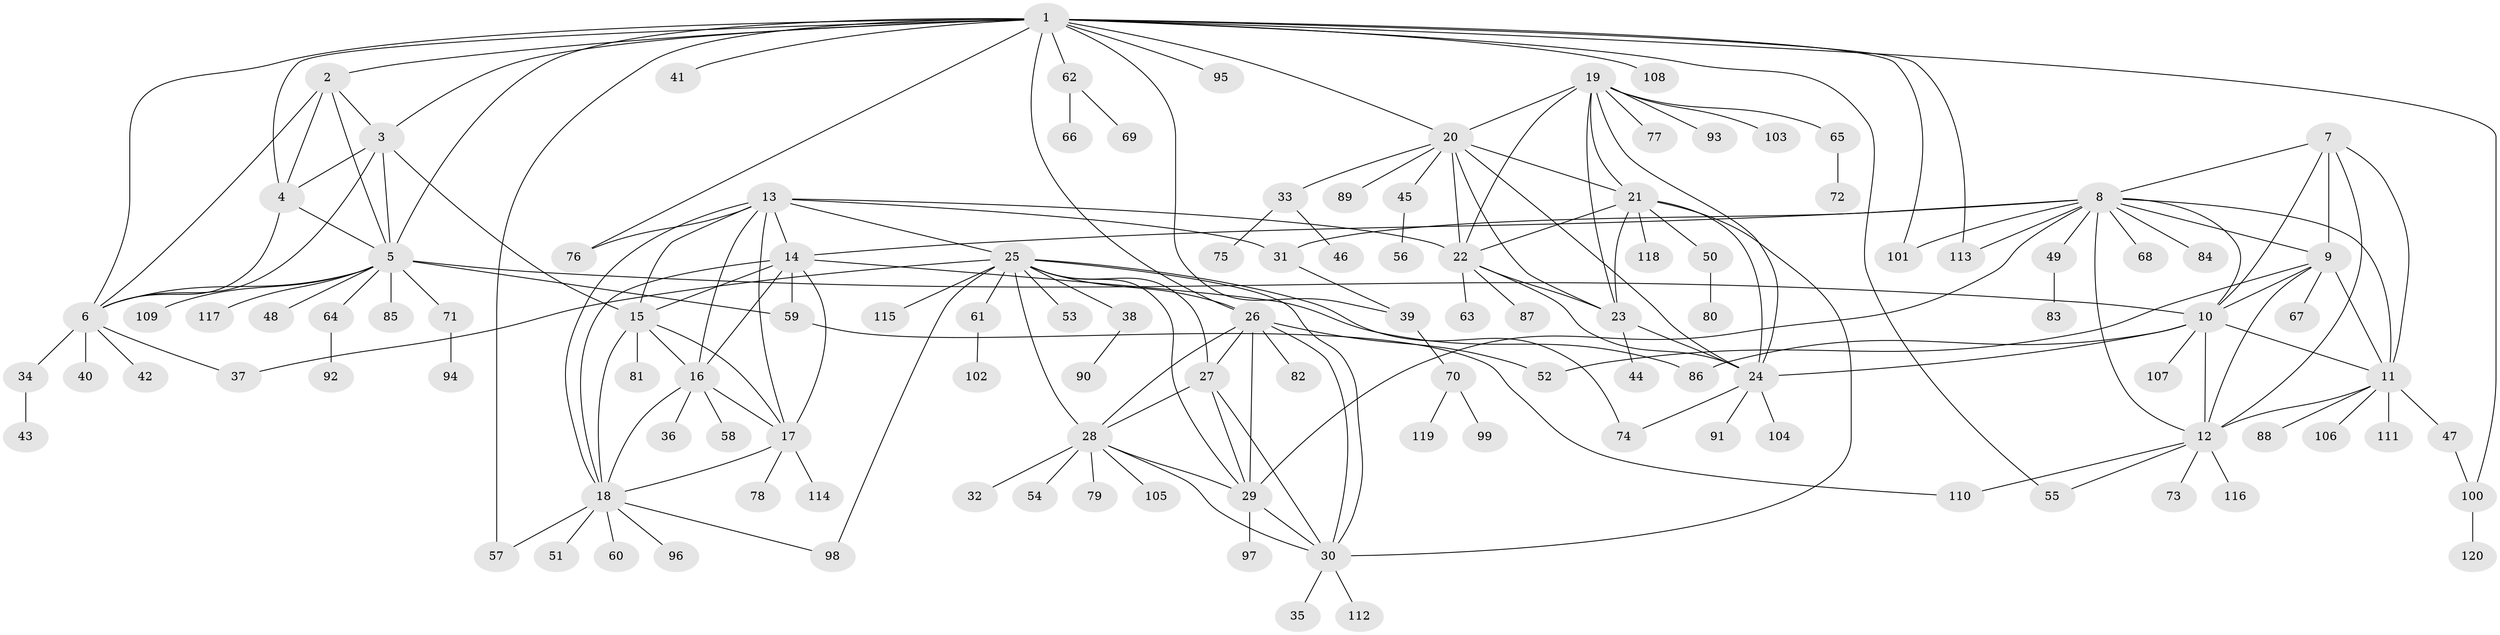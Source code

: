 // coarse degree distribution, {17: 0.010638297872340425, 5: 0.02127659574468085, 4: 0.031914893617021274, 11: 0.02127659574468085, 8: 0.02127659574468085, 7: 0.031914893617021274, 15: 0.010638297872340425, 9: 0.010638297872340425, 6: 0.031914893617021274, 10: 0.010638297872340425, 12: 0.031914893617021274, 1: 0.6276595744680851, 3: 0.05319148936170213, 2: 0.0851063829787234}
// Generated by graph-tools (version 1.1) at 2025/52/02/27/25 19:52:16]
// undirected, 120 vertices, 190 edges
graph export_dot {
graph [start="1"]
  node [color=gray90,style=filled];
  1;
  2;
  3;
  4;
  5;
  6;
  7;
  8;
  9;
  10;
  11;
  12;
  13;
  14;
  15;
  16;
  17;
  18;
  19;
  20;
  21;
  22;
  23;
  24;
  25;
  26;
  27;
  28;
  29;
  30;
  31;
  32;
  33;
  34;
  35;
  36;
  37;
  38;
  39;
  40;
  41;
  42;
  43;
  44;
  45;
  46;
  47;
  48;
  49;
  50;
  51;
  52;
  53;
  54;
  55;
  56;
  57;
  58;
  59;
  60;
  61;
  62;
  63;
  64;
  65;
  66;
  67;
  68;
  69;
  70;
  71;
  72;
  73;
  74;
  75;
  76;
  77;
  78;
  79;
  80;
  81;
  82;
  83;
  84;
  85;
  86;
  87;
  88;
  89;
  90;
  91;
  92;
  93;
  94;
  95;
  96;
  97;
  98;
  99;
  100;
  101;
  102;
  103;
  104;
  105;
  106;
  107;
  108;
  109;
  110;
  111;
  112;
  113;
  114;
  115;
  116;
  117;
  118;
  119;
  120;
  1 -- 2;
  1 -- 3;
  1 -- 4;
  1 -- 5;
  1 -- 6;
  1 -- 20;
  1 -- 26;
  1 -- 39;
  1 -- 41;
  1 -- 55;
  1 -- 57;
  1 -- 62;
  1 -- 76;
  1 -- 95;
  1 -- 100;
  1 -- 101;
  1 -- 108;
  1 -- 113;
  2 -- 3;
  2 -- 4;
  2 -- 5;
  2 -- 6;
  3 -- 4;
  3 -- 5;
  3 -- 6;
  3 -- 15;
  4 -- 5;
  4 -- 6;
  5 -- 6;
  5 -- 10;
  5 -- 48;
  5 -- 59;
  5 -- 64;
  5 -- 71;
  5 -- 85;
  5 -- 109;
  5 -- 117;
  6 -- 34;
  6 -- 37;
  6 -- 40;
  6 -- 42;
  7 -- 8;
  7 -- 9;
  7 -- 10;
  7 -- 11;
  7 -- 12;
  8 -- 9;
  8 -- 10;
  8 -- 11;
  8 -- 12;
  8 -- 14;
  8 -- 29;
  8 -- 31;
  8 -- 49;
  8 -- 68;
  8 -- 84;
  8 -- 101;
  8 -- 113;
  9 -- 10;
  9 -- 11;
  9 -- 12;
  9 -- 52;
  9 -- 67;
  10 -- 11;
  10 -- 12;
  10 -- 24;
  10 -- 86;
  10 -- 107;
  11 -- 12;
  11 -- 47;
  11 -- 88;
  11 -- 106;
  11 -- 111;
  12 -- 55;
  12 -- 73;
  12 -- 110;
  12 -- 116;
  13 -- 14;
  13 -- 15;
  13 -- 16;
  13 -- 17;
  13 -- 18;
  13 -- 22;
  13 -- 25;
  13 -- 31;
  13 -- 76;
  14 -- 15;
  14 -- 16;
  14 -- 17;
  14 -- 18;
  14 -- 59;
  14 -- 86;
  15 -- 16;
  15 -- 17;
  15 -- 18;
  15 -- 81;
  16 -- 17;
  16 -- 18;
  16 -- 36;
  16 -- 58;
  17 -- 18;
  17 -- 78;
  17 -- 114;
  18 -- 51;
  18 -- 57;
  18 -- 60;
  18 -- 96;
  18 -- 98;
  19 -- 20;
  19 -- 21;
  19 -- 22;
  19 -- 23;
  19 -- 24;
  19 -- 65;
  19 -- 77;
  19 -- 93;
  19 -- 103;
  20 -- 21;
  20 -- 22;
  20 -- 23;
  20 -- 24;
  20 -- 33;
  20 -- 45;
  20 -- 89;
  21 -- 22;
  21 -- 23;
  21 -- 24;
  21 -- 30;
  21 -- 50;
  21 -- 118;
  22 -- 23;
  22 -- 24;
  22 -- 63;
  22 -- 87;
  23 -- 24;
  23 -- 44;
  24 -- 74;
  24 -- 91;
  24 -- 104;
  25 -- 26;
  25 -- 27;
  25 -- 28;
  25 -- 29;
  25 -- 30;
  25 -- 37;
  25 -- 38;
  25 -- 53;
  25 -- 61;
  25 -- 74;
  25 -- 98;
  25 -- 115;
  26 -- 27;
  26 -- 28;
  26 -- 29;
  26 -- 30;
  26 -- 52;
  26 -- 82;
  27 -- 28;
  27 -- 29;
  27 -- 30;
  28 -- 29;
  28 -- 30;
  28 -- 32;
  28 -- 54;
  28 -- 79;
  28 -- 105;
  29 -- 30;
  29 -- 97;
  30 -- 35;
  30 -- 112;
  31 -- 39;
  33 -- 46;
  33 -- 75;
  34 -- 43;
  38 -- 90;
  39 -- 70;
  45 -- 56;
  47 -- 100;
  49 -- 83;
  50 -- 80;
  59 -- 110;
  61 -- 102;
  62 -- 66;
  62 -- 69;
  64 -- 92;
  65 -- 72;
  70 -- 99;
  70 -- 119;
  71 -- 94;
  100 -- 120;
}
